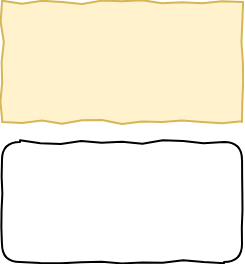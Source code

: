 <mxfile version="17.1.3" type="github">
  <diagram id="dfmCD3b6rdWsi1CAhROA" name="Page-1">
    <mxGraphModel dx="1146" dy="656" grid="1" gridSize="10" guides="1" tooltips="1" connect="1" arrows="1" fold="1" page="1" pageScale="1" pageWidth="827" pageHeight="1169" math="0" shadow="0">
      <root>
        <mxCell id="0" />
        <mxCell id="1" parent="0" />
        <mxCell id="zZoCzMxBMsAC2dhJa8Dx-1" value="" style="rounded=0;whiteSpace=wrap;html=1;fillColor=#fff2cc;strokeColor=#d6b656;comic=1;" vertex="1" parent="1">
          <mxGeometry x="110" y="390" width="120" height="60" as="geometry" />
        </mxCell>
        <mxCell id="zZoCzMxBMsAC2dhJa8Dx-2" value="" style="rounded=1;whiteSpace=wrap;html=1;comic=1;" vertex="1" parent="1">
          <mxGeometry x="110" y="460" width="120" height="60" as="geometry" />
        </mxCell>
      </root>
    </mxGraphModel>
  </diagram>
</mxfile>
